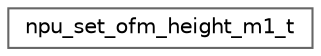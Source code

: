 digraph "Graphical Class Hierarchy"
{
 // LATEX_PDF_SIZE
  bgcolor="transparent";
  edge [fontname=Helvetica,fontsize=10,labelfontname=Helvetica,labelfontsize=10];
  node [fontname=Helvetica,fontsize=10,shape=box,height=0.2,width=0.4];
  rankdir="LR";
  Node0 [id="Node000000",label="npu_set_ofm_height_m1_t",height=0.2,width=0.4,color="grey40", fillcolor="white", style="filled",URL="$structnpu__set__ofm__height__m1__t.html",tooltip=" "];
}
